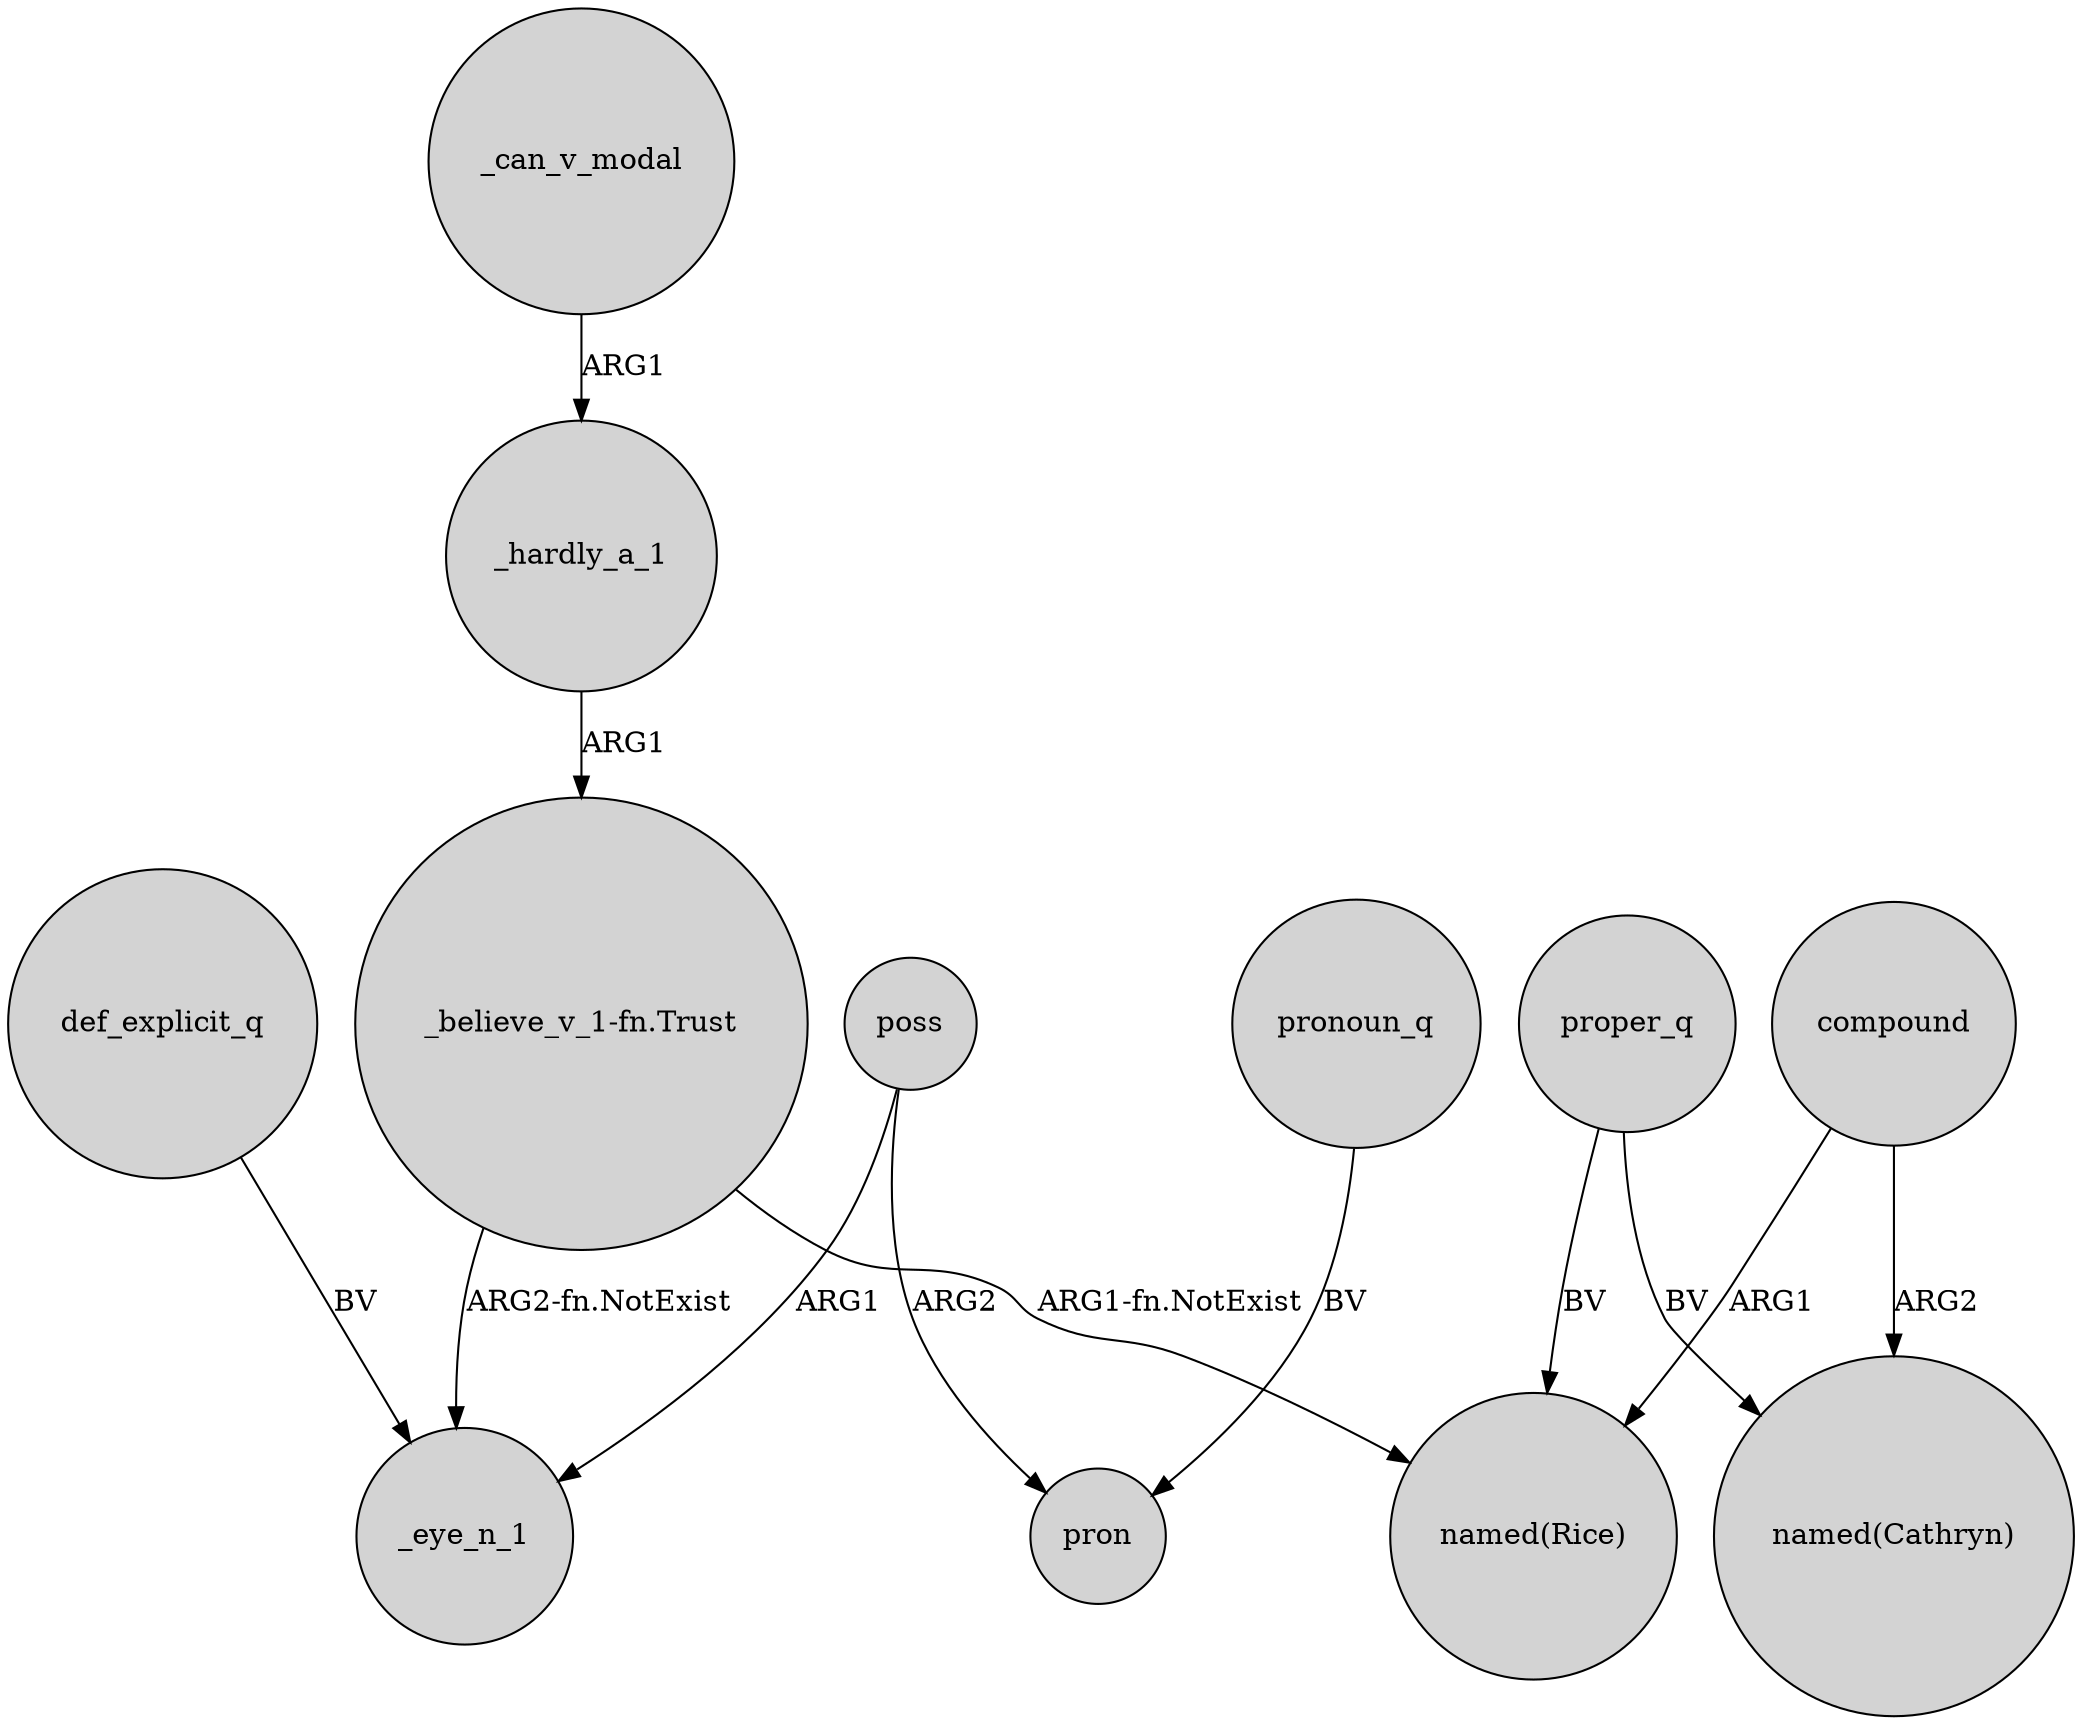 digraph {
	node [shape=circle style=filled]
	"_believe_v_1-fn.Trust" -> _eye_n_1 [label="ARG2-fn.NotExist"]
	def_explicit_q -> _eye_n_1 [label=BV]
	proper_q -> "named(Cathryn)" [label=BV]
	proper_q -> "named(Rice)" [label=BV]
	compound -> "named(Rice)" [label=ARG1]
	compound -> "named(Cathryn)" [label=ARG2]
	_hardly_a_1 -> "_believe_v_1-fn.Trust" [label=ARG1]
	poss -> pron [label=ARG2]
	poss -> _eye_n_1 [label=ARG1]
	"_believe_v_1-fn.Trust" -> "named(Rice)" [label="ARG1-fn.NotExist"]
	_can_v_modal -> _hardly_a_1 [label=ARG1]
	pronoun_q -> pron [label=BV]
}
